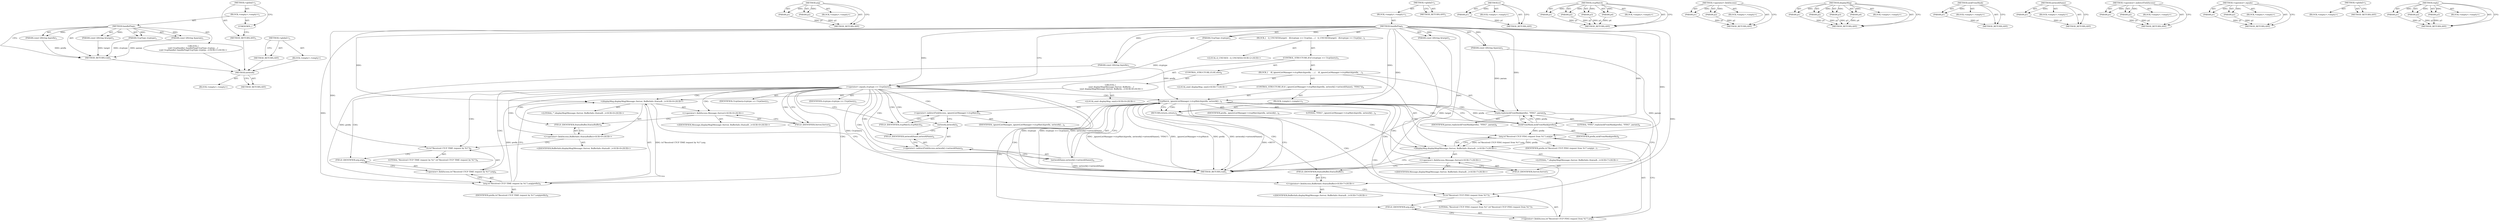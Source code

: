 digraph "&lt;global&gt;" {
vulnerable_122 [label=<(METHOD,network)>];
vulnerable_123 [label=<(BLOCK,&lt;empty&gt;,&lt;empty&gt;)>];
vulnerable_124 [label=<(METHOD_RETURN,ANY)>];
vulnerable_147 [label=<(METHOD,arg)>];
vulnerable_148 [label=<(PARAM,p1)>];
vulnerable_149 [label=<(PARAM,p2)>];
vulnerable_150 [label=<(BLOCK,&lt;empty&gt;,&lt;empty&gt;)>];
vulnerable_151 [label=<(METHOD_RETURN,ANY)>];
vulnerable_6 [label=<(METHOD,&lt;global&gt;)<SUB>1</SUB>>];
vulnerable_7 [label=<(BLOCK,&lt;empty&gt;,&lt;empty&gt;)<SUB>1</SUB>>];
vulnerable_8 [label=<(METHOD,handlePing)<SUB>1</SUB>>];
vulnerable_9 [label=<(PARAM,CtcpType ctcptype)<SUB>1</SUB>>];
vulnerable_10 [label=<(PARAM,const QString &amp;prefix)<SUB>1</SUB>>];
vulnerable_11 [label=<(PARAM,const QString &amp;target)<SUB>1</SUB>>];
vulnerable_12 [label=<(PARAM,const QString &amp;param)<SUB>1</SUB>>];
vulnerable_13 [label=<(BLOCK,{
   Q_UNUSED(target)
   if(ctcptype == CtcpQue...,{
   Q_UNUSED(target)
   if(ctcptype == CtcpQue...)<SUB>1</SUB>>];
vulnerable_14 [label="<(LOCAL,Q_UNUSED : Q_UNUSED)<SUB>2</SUB>>"];
vulnerable_15 [label=<(CONTROL_STRUCTURE,IF,if (ctcptype == CtcpQuery))<SUB>3</SUB>>];
vulnerable_16 [label=<(&lt;operator&gt;.equals,ctcptype == CtcpQuery)<SUB>3</SUB>>];
vulnerable_17 [label=<(IDENTIFIER,ctcptype,ctcptype == CtcpQuery)<SUB>3</SUB>>];
vulnerable_18 [label=<(IDENTIFIER,CtcpQuery,ctcptype == CtcpQuery)<SUB>3</SUB>>];
vulnerable_19 [label=<(BLOCK,{
    if(_ignoreListManager-&gt;ctcpMatch(prefix, ...,{
    if(_ignoreListManager-&gt;ctcpMatch(prefix, ...)<SUB>3</SUB>>];
vulnerable_20 [label=<(CONTROL_STRUCTURE,IF,if (_ignoreListManager-&gt;ctcpMatch(prefix, network()-&gt;networkName(), &quot;PING&quot;)))<SUB>4</SUB>>];
vulnerable_21 [label=<(ctcpMatch,_ignoreListManager-&gt;ctcpMatch(prefix, network()...)<SUB>4</SUB>>];
vulnerable_22 [label=<(&lt;operator&gt;.indirectFieldAccess,_ignoreListManager-&gt;ctcpMatch)<SUB>4</SUB>>];
vulnerable_23 [label=<(IDENTIFIER,_ignoreListManager,_ignoreListManager-&gt;ctcpMatch(prefix, network()...)<SUB>4</SUB>>];
vulnerable_24 [label=<(FIELD_IDENTIFIER,ctcpMatch,ctcpMatch)<SUB>4</SUB>>];
vulnerable_25 [label=<(IDENTIFIER,prefix,_ignoreListManager-&gt;ctcpMatch(prefix, network()...)<SUB>4</SUB>>];
vulnerable_26 [label=<(networkName,network()-&gt;networkName())<SUB>4</SUB>>];
vulnerable_27 [label=<(&lt;operator&gt;.indirectFieldAccess,network()-&gt;networkName)<SUB>4</SUB>>];
vulnerable_28 [label=<(network,network())<SUB>4</SUB>>];
vulnerable_29 [label=<(FIELD_IDENTIFIER,networkName,networkName)<SUB>4</SUB>>];
vulnerable_30 [label=<(LITERAL,&quot;PING&quot;,_ignoreListManager-&gt;ctcpMatch(prefix, network()...)<SUB>4</SUB>>];
vulnerable_31 [label=<(BLOCK,&lt;empty&gt;,&lt;empty&gt;)<SUB>5</SUB>>];
vulnerable_32 [label=<(RETURN,return;,return;)<SUB>5</SUB>>];
vulnerable_33 [label=<(reply,reply(nickFromMask(prefix), &quot;PING&quot;, param))<SUB>6</SUB>>];
vulnerable_34 [label=<(nickFromMask,nickFromMask(prefix))<SUB>6</SUB>>];
vulnerable_35 [label=<(IDENTIFIER,prefix,nickFromMask(prefix))<SUB>6</SUB>>];
vulnerable_36 [label=<(LITERAL,&quot;PING&quot;,reply(nickFromMask(prefix), &quot;PING&quot;, param))<SUB>6</SUB>>];
vulnerable_37 [label=<(IDENTIFIER,param,reply(nickFromMask(prefix), &quot;PING&quot;, param))<SUB>6</SUB>>];
vulnerable_38 [label="<(LOCAL,emit displayMsg: emit)<SUB>7</SUB>>"];
vulnerable_39 [label="<(displayMsg,displayMsg(Message::Server, BufferInfo::StatusB...)<SUB>7</SUB>>"];
vulnerable_40 [label="<(&lt;operator&gt;.fieldAccess,Message::Server)<SUB>7</SUB>>"];
vulnerable_41 [label="<(IDENTIFIER,Message,displayMsg(Message::Server, BufferInfo::StatusB...)<SUB>7</SUB>>"];
vulnerable_42 [label=<(FIELD_IDENTIFIER,Server,Server)<SUB>7</SUB>>];
vulnerable_43 [label="<(&lt;operator&gt;.fieldAccess,BufferInfo::StatusBuffer)<SUB>7</SUB>>"];
vulnerable_44 [label="<(IDENTIFIER,BufferInfo,displayMsg(Message::Server, BufferInfo::StatusB...)<SUB>7</SUB>>"];
vulnerable_45 [label=<(FIELD_IDENTIFIER,StatusBuffer,StatusBuffer)<SUB>7</SUB>>];
vulnerable_46 [label="<(LITERAL,&quot;&quot;,displayMsg(Message::Server, BufferInfo::StatusB...)<SUB>7</SUB>>"];
vulnerable_47 [label=<(arg,tr(&quot;Received CTCP PING request from %1&quot;).arg(pr...)<SUB>7</SUB>>];
vulnerable_48 [label=<(&lt;operator&gt;.fieldAccess,tr(&quot;Received CTCP PING request from %1&quot;).arg)<SUB>7</SUB>>];
vulnerable_49 [label=<(tr,tr(&quot;Received CTCP PING request from %1&quot;))<SUB>7</SUB>>];
vulnerable_50 [label=<(LITERAL,&quot;Received CTCP PING request from %1&quot;,tr(&quot;Received CTCP PING request from %1&quot;))<SUB>7</SUB>>];
vulnerable_51 [label=<(FIELD_IDENTIFIER,arg,arg)<SUB>7</SUB>>];
vulnerable_52 [label=<(IDENTIFIER,prefix,tr(&quot;Received CTCP PING request from %1&quot;).arg(pr...)<SUB>7</SUB>>];
vulnerable_53 [label=<(CONTROL_STRUCTURE,ELSE,else)<SUB>8</SUB>>];
vulnerable_54 [label="<(BLOCK,{
    emit displayMsg(Message::Server, BufferIn...,{
    emit displayMsg(Message::Server, BufferIn...)<SUB>8</SUB>>"];
vulnerable_55 [label="<(LOCAL,emit displayMsg: emit)<SUB>9</SUB>>"];
vulnerable_56 [label="<(displayMsg,displayMsg(Message::Server, BufferInfo::StatusB...)<SUB>9</SUB>>"];
vulnerable_57 [label="<(&lt;operator&gt;.fieldAccess,Message::Server)<SUB>9</SUB>>"];
vulnerable_58 [label="<(IDENTIFIER,Message,displayMsg(Message::Server, BufferInfo::StatusB...)<SUB>9</SUB>>"];
vulnerable_59 [label=<(FIELD_IDENTIFIER,Server,Server)<SUB>9</SUB>>];
vulnerable_60 [label="<(&lt;operator&gt;.fieldAccess,BufferInfo::StatusBuffer)<SUB>9</SUB>>"];
vulnerable_61 [label="<(IDENTIFIER,BufferInfo,displayMsg(Message::Server, BufferInfo::StatusB...)<SUB>9</SUB>>"];
vulnerable_62 [label=<(FIELD_IDENTIFIER,StatusBuffer,StatusBuffer)<SUB>9</SUB>>];
vulnerable_63 [label="<(LITERAL,&quot;&quot;,displayMsg(Message::Server, BufferInfo::StatusB...)<SUB>9</SUB>>"];
vulnerable_64 [label=<(arg,tr(&quot;Received CTCP TIME request by %1&quot;).arg(prefix))<SUB>9</SUB>>];
vulnerable_65 [label=<(&lt;operator&gt;.fieldAccess,tr(&quot;Received CTCP TIME request by %1&quot;).arg)<SUB>9</SUB>>];
vulnerable_66 [label=<(tr,tr(&quot;Received CTCP TIME request by %1&quot;))<SUB>9</SUB>>];
vulnerable_67 [label=<(LITERAL,&quot;Received CTCP TIME request by %1&quot;,tr(&quot;Received CTCP TIME request by %1&quot;))<SUB>9</SUB>>];
vulnerable_68 [label=<(FIELD_IDENTIFIER,arg,arg)<SUB>9</SUB>>];
vulnerable_69 [label=<(IDENTIFIER,prefix,tr(&quot;Received CTCP TIME request by %1&quot;).arg(prefix))<SUB>9</SUB>>];
vulnerable_70 [label=<(METHOD_RETURN,void)<SUB>1</SUB>>];
vulnerable_72 [label=<(METHOD_RETURN,ANY)<SUB>1</SUB>>];
vulnerable_152 [label=<(METHOD,tr)>];
vulnerable_153 [label=<(PARAM,p1)>];
vulnerable_154 [label=<(BLOCK,&lt;empty&gt;,&lt;empty&gt;)>];
vulnerable_155 [label=<(METHOD_RETURN,ANY)>];
vulnerable_106 [label=<(METHOD,ctcpMatch)>];
vulnerable_107 [label=<(PARAM,p1)>];
vulnerable_108 [label=<(PARAM,p2)>];
vulnerable_109 [label=<(PARAM,p3)>];
vulnerable_110 [label=<(PARAM,p4)>];
vulnerable_111 [label=<(BLOCK,&lt;empty&gt;,&lt;empty&gt;)>];
vulnerable_112 [label=<(METHOD_RETURN,ANY)>];
vulnerable_142 [label=<(METHOD,&lt;operator&gt;.fieldAccess)>];
vulnerable_143 [label=<(PARAM,p1)>];
vulnerable_144 [label=<(PARAM,p2)>];
vulnerable_145 [label=<(BLOCK,&lt;empty&gt;,&lt;empty&gt;)>];
vulnerable_146 [label=<(METHOD_RETURN,ANY)>];
vulnerable_135 [label=<(METHOD,displayMsg)>];
vulnerable_136 [label=<(PARAM,p1)>];
vulnerable_137 [label=<(PARAM,p2)>];
vulnerable_138 [label=<(PARAM,p3)>];
vulnerable_139 [label=<(PARAM,p4)>];
vulnerable_140 [label=<(BLOCK,&lt;empty&gt;,&lt;empty&gt;)>];
vulnerable_141 [label=<(METHOD_RETURN,ANY)>];
vulnerable_131 [label=<(METHOD,nickFromMask)>];
vulnerable_132 [label=<(PARAM,p1)>];
vulnerable_133 [label=<(BLOCK,&lt;empty&gt;,&lt;empty&gt;)>];
vulnerable_134 [label=<(METHOD_RETURN,ANY)>];
vulnerable_118 [label=<(METHOD,networkName)>];
vulnerable_119 [label=<(PARAM,p1)>];
vulnerable_120 [label=<(BLOCK,&lt;empty&gt;,&lt;empty&gt;)>];
vulnerable_121 [label=<(METHOD_RETURN,ANY)>];
vulnerable_113 [label=<(METHOD,&lt;operator&gt;.indirectFieldAccess)>];
vulnerable_114 [label=<(PARAM,p1)>];
vulnerable_115 [label=<(PARAM,p2)>];
vulnerable_116 [label=<(BLOCK,&lt;empty&gt;,&lt;empty&gt;)>];
vulnerable_117 [label=<(METHOD_RETURN,ANY)>];
vulnerable_101 [label=<(METHOD,&lt;operator&gt;.equals)>];
vulnerable_102 [label=<(PARAM,p1)>];
vulnerable_103 [label=<(PARAM,p2)>];
vulnerable_104 [label=<(BLOCK,&lt;empty&gt;,&lt;empty&gt;)>];
vulnerable_105 [label=<(METHOD_RETURN,ANY)>];
vulnerable_95 [label=<(METHOD,&lt;global&gt;)<SUB>1</SUB>>];
vulnerable_96 [label=<(BLOCK,&lt;empty&gt;,&lt;empty&gt;)>];
vulnerable_97 [label=<(METHOD_RETURN,ANY)>];
vulnerable_125 [label=<(METHOD,reply)>];
vulnerable_126 [label=<(PARAM,p1)>];
vulnerable_127 [label=<(PARAM,p2)>];
vulnerable_128 [label=<(PARAM,p3)>];
vulnerable_129 [label=<(BLOCK,&lt;empty&gt;,&lt;empty&gt;)>];
vulnerable_130 [label=<(METHOD_RETURN,ANY)>];
fixed_6 [label=<(METHOD,&lt;global&gt;)<SUB>1</SUB>>];
fixed_7 [label=<(BLOCK,&lt;empty&gt;,&lt;empty&gt;)<SUB>1</SUB>>];
fixed_8 [label=<(METHOD,handlePing)<SUB>1</SUB>>];
fixed_9 [label=<(PARAM,CtcpType ctcptype)<SUB>1</SUB>>];
fixed_10 [label=<(PARAM,const QString &amp;prefix)<SUB>1</SUB>>];
fixed_11 [label=<(PARAM,const QString &amp;target)<SUB>1</SUB>>];
fixed_12 [label=<(PARAM,const QString &amp;param)<SUB>1</SUB>>];
fixed_13 [label="<(BLOCK,{
void CtcpHandler::handlePing(CtcpType ctcptyp...,{
void CtcpHandler::handlePing(CtcpType ctcptyp...)<SUB>1</SUB>>"];
fixed_14 [label=<(METHOD_RETURN,void)<SUB>1</SUB>>];
fixed_16 [label=<(UNKNOWN,,)>];
fixed_17 [label=<(METHOD_RETURN,ANY)<SUB>1</SUB>>];
fixed_28 [label=<(METHOD,&lt;global&gt;)<SUB>1</SUB>>];
fixed_29 [label=<(BLOCK,&lt;empty&gt;,&lt;empty&gt;)>];
fixed_30 [label=<(METHOD_RETURN,ANY)>];
vulnerable_122 -> vulnerable_123  [key=0, label="AST: "];
vulnerable_122 -> vulnerable_124  [key=0, label="AST: "];
vulnerable_122 -> vulnerable_124  [key=1, label="CFG: "];
vulnerable_147 -> vulnerable_148  [key=0, label="AST: "];
vulnerable_147 -> vulnerable_148  [key=1, label="DDG: "];
vulnerable_147 -> vulnerable_150  [key=0, label="AST: "];
vulnerable_147 -> vulnerable_149  [key=0, label="AST: "];
vulnerable_147 -> vulnerable_149  [key=1, label="DDG: "];
vulnerable_147 -> vulnerable_151  [key=0, label="AST: "];
vulnerable_147 -> vulnerable_151  [key=1, label="CFG: "];
vulnerable_148 -> vulnerable_151  [key=0, label="DDG: p1"];
vulnerable_149 -> vulnerable_151  [key=0, label="DDG: p2"];
vulnerable_6 -> vulnerable_7  [key=0, label="AST: "];
vulnerable_6 -> vulnerable_72  [key=0, label="AST: "];
vulnerable_6 -> vulnerable_72  [key=1, label="CFG: "];
vulnerable_7 -> vulnerable_8  [key=0, label="AST: "];
vulnerable_8 -> vulnerable_9  [key=0, label="AST: "];
vulnerable_8 -> vulnerable_9  [key=1, label="DDG: "];
vulnerable_8 -> vulnerable_10  [key=0, label="AST: "];
vulnerable_8 -> vulnerable_10  [key=1, label="DDG: "];
vulnerable_8 -> vulnerable_11  [key=0, label="AST: "];
vulnerable_8 -> vulnerable_11  [key=1, label="DDG: "];
vulnerable_8 -> vulnerable_12  [key=0, label="AST: "];
vulnerable_8 -> vulnerable_12  [key=1, label="DDG: "];
vulnerable_8 -> vulnerable_13  [key=0, label="AST: "];
vulnerable_8 -> vulnerable_70  [key=0, label="AST: "];
vulnerable_8 -> vulnerable_16  [key=0, label="CFG: "];
vulnerable_8 -> vulnerable_16  [key=1, label="DDG: "];
vulnerable_8 -> vulnerable_33  [key=0, label="DDG: "];
vulnerable_8 -> vulnerable_39  [key=0, label="DDG: "];
vulnerable_8 -> vulnerable_21  [key=0, label="DDG: "];
vulnerable_8 -> vulnerable_32  [key=0, label="DDG: "];
vulnerable_8 -> vulnerable_34  [key=0, label="DDG: "];
vulnerable_8 -> vulnerable_47  [key=0, label="DDG: "];
vulnerable_8 -> vulnerable_56  [key=0, label="DDG: "];
vulnerable_8 -> vulnerable_64  [key=0, label="DDG: "];
vulnerable_8 -> vulnerable_49  [key=0, label="DDG: "];
vulnerable_8 -> vulnerable_66  [key=0, label="DDG: "];
vulnerable_9 -> vulnerable_16  [key=0, label="DDG: ctcptype"];
vulnerable_10 -> vulnerable_21  [key=0, label="DDG: prefix"];
vulnerable_10 -> vulnerable_64  [key=0, label="DDG: prefix"];
vulnerable_11 -> vulnerable_70  [key=0, label="DDG: target"];
vulnerable_12 -> vulnerable_70  [key=0, label="DDG: param"];
vulnerable_12 -> vulnerable_33  [key=0, label="DDG: param"];
vulnerable_13 -> vulnerable_14  [key=0, label="AST: "];
vulnerable_13 -> vulnerable_15  [key=0, label="AST: "];
vulnerable_15 -> vulnerable_16  [key=0, label="AST: "];
vulnerable_15 -> vulnerable_19  [key=0, label="AST: "];
vulnerable_15 -> vulnerable_53  [key=0, label="AST: "];
vulnerable_16 -> vulnerable_17  [key=0, label="AST: "];
vulnerable_16 -> vulnerable_18  [key=0, label="AST: "];
vulnerable_16 -> vulnerable_24  [key=0, label="CFG: "];
vulnerable_16 -> vulnerable_24  [key=1, label="CDG: "];
vulnerable_16 -> vulnerable_59  [key=0, label="CFG: "];
vulnerable_16 -> vulnerable_59  [key=1, label="CDG: "];
vulnerable_16 -> vulnerable_70  [key=0, label="DDG: ctcptype"];
vulnerable_16 -> vulnerable_70  [key=1, label="DDG: ctcptype == CtcpQuery"];
vulnerable_16 -> vulnerable_70  [key=2, label="DDG: CtcpQuery"];
vulnerable_16 -> vulnerable_21  [key=0, label="CDG: "];
vulnerable_16 -> vulnerable_68  [key=0, label="CDG: "];
vulnerable_16 -> vulnerable_60  [key=0, label="CDG: "];
vulnerable_16 -> vulnerable_26  [key=0, label="CDG: "];
vulnerable_16 -> vulnerable_64  [key=0, label="CDG: "];
vulnerable_16 -> vulnerable_57  [key=0, label="CDG: "];
vulnerable_16 -> vulnerable_28  [key=0, label="CDG: "];
vulnerable_16 -> vulnerable_66  [key=0, label="CDG: "];
vulnerable_16 -> vulnerable_56  [key=0, label="CDG: "];
vulnerable_16 -> vulnerable_22  [key=0, label="CDG: "];
vulnerable_16 -> vulnerable_27  [key=0, label="CDG: "];
vulnerable_16 -> vulnerable_29  [key=0, label="CDG: "];
vulnerable_16 -> vulnerable_65  [key=0, label="CDG: "];
vulnerable_16 -> vulnerable_62  [key=0, label="CDG: "];
vulnerable_19 -> vulnerable_20  [key=0, label="AST: "];
vulnerable_19 -> vulnerable_33  [key=0, label="AST: "];
vulnerable_19 -> vulnerable_38  [key=0, label="AST: "];
vulnerable_19 -> vulnerable_39  [key=0, label="AST: "];
vulnerable_20 -> vulnerable_21  [key=0, label="AST: "];
vulnerable_20 -> vulnerable_31  [key=0, label="AST: "];
vulnerable_21 -> vulnerable_22  [key=0, label="AST: "];
vulnerable_21 -> vulnerable_25  [key=0, label="AST: "];
vulnerable_21 -> vulnerable_26  [key=0, label="AST: "];
vulnerable_21 -> vulnerable_30  [key=0, label="AST: "];
vulnerable_21 -> vulnerable_32  [key=0, label="CFG: "];
vulnerable_21 -> vulnerable_32  [key=1, label="CDG: "];
vulnerable_21 -> vulnerable_34  [key=0, label="CFG: "];
vulnerable_21 -> vulnerable_34  [key=1, label="DDG: prefix"];
vulnerable_21 -> vulnerable_34  [key=2, label="CDG: "];
vulnerable_21 -> vulnerable_70  [key=0, label="DDG: _ignoreListManager-&gt;ctcpMatch"];
vulnerable_21 -> vulnerable_70  [key=1, label="DDG: prefix"];
vulnerable_21 -> vulnerable_70  [key=2, label="DDG: network()-&gt;networkName()"];
vulnerable_21 -> vulnerable_70  [key=3, label="DDG: _ignoreListManager-&gt;ctcpMatch(prefix, network()-&gt;networkName(), &quot;PING&quot;)"];
vulnerable_21 -> vulnerable_47  [key=0, label="CDG: "];
vulnerable_21 -> vulnerable_48  [key=0, label="CDG: "];
vulnerable_21 -> vulnerable_49  [key=0, label="CDG: "];
vulnerable_21 -> vulnerable_33  [key=0, label="CDG: "];
vulnerable_21 -> vulnerable_42  [key=0, label="CDG: "];
vulnerable_21 -> vulnerable_51  [key=0, label="CDG: "];
vulnerable_21 -> vulnerable_45  [key=0, label="CDG: "];
vulnerable_21 -> vulnerable_40  [key=0, label="CDG: "];
vulnerable_21 -> vulnerable_39  [key=0, label="CDG: "];
vulnerable_21 -> vulnerable_43  [key=0, label="CDG: "];
vulnerable_22 -> vulnerable_23  [key=0, label="AST: "];
vulnerable_22 -> vulnerable_24  [key=0, label="AST: "];
vulnerable_22 -> vulnerable_28  [key=0, label="CFG: "];
vulnerable_24 -> vulnerable_22  [key=0, label="CFG: "];
vulnerable_26 -> vulnerable_27  [key=0, label="AST: "];
vulnerable_26 -> vulnerable_21  [key=0, label="CFG: "];
vulnerable_26 -> vulnerable_21  [key=1, label="DDG: network()-&gt;networkName"];
vulnerable_26 -> vulnerable_70  [key=0, label="DDG: network()-&gt;networkName"];
vulnerable_27 -> vulnerable_28  [key=0, label="AST: "];
vulnerable_27 -> vulnerable_29  [key=0, label="AST: "];
vulnerable_27 -> vulnerable_26  [key=0, label="CFG: "];
vulnerable_28 -> vulnerable_29  [key=0, label="CFG: "];
vulnerable_29 -> vulnerable_27  [key=0, label="CFG: "];
vulnerable_31 -> vulnerable_32  [key=0, label="AST: "];
vulnerable_32 -> vulnerable_70  [key=0, label="CFG: "];
vulnerable_32 -> vulnerable_70  [key=1, label="DDG: &lt;RET&gt;"];
vulnerable_33 -> vulnerable_34  [key=0, label="AST: "];
vulnerable_33 -> vulnerable_36  [key=0, label="AST: "];
vulnerable_33 -> vulnerable_37  [key=0, label="AST: "];
vulnerable_33 -> vulnerable_42  [key=0, label="CFG: "];
vulnerable_34 -> vulnerable_35  [key=0, label="AST: "];
vulnerable_34 -> vulnerable_33  [key=0, label="CFG: "];
vulnerable_34 -> vulnerable_33  [key=1, label="DDG: prefix"];
vulnerable_34 -> vulnerable_47  [key=0, label="DDG: prefix"];
vulnerable_39 -> vulnerable_40  [key=0, label="AST: "];
vulnerable_39 -> vulnerable_43  [key=0, label="AST: "];
vulnerable_39 -> vulnerable_46  [key=0, label="AST: "];
vulnerable_39 -> vulnerable_47  [key=0, label="AST: "];
vulnerable_39 -> vulnerable_70  [key=0, label="CFG: "];
vulnerable_40 -> vulnerable_41  [key=0, label="AST: "];
vulnerable_40 -> vulnerable_42  [key=0, label="AST: "];
vulnerable_40 -> vulnerable_45  [key=0, label="CFG: "];
vulnerable_42 -> vulnerable_40  [key=0, label="CFG: "];
vulnerable_43 -> vulnerable_44  [key=0, label="AST: "];
vulnerable_43 -> vulnerable_45  [key=0, label="AST: "];
vulnerable_43 -> vulnerable_49  [key=0, label="CFG: "];
vulnerable_45 -> vulnerable_43  [key=0, label="CFG: "];
vulnerable_47 -> vulnerable_48  [key=0, label="AST: "];
vulnerable_47 -> vulnerable_52  [key=0, label="AST: "];
vulnerable_47 -> vulnerable_39  [key=0, label="CFG: "];
vulnerable_47 -> vulnerable_39  [key=1, label="DDG: tr(&quot;Received CTCP PING request from %1&quot;).arg"];
vulnerable_47 -> vulnerable_39  [key=2, label="DDG: prefix"];
vulnerable_48 -> vulnerable_49  [key=0, label="AST: "];
vulnerable_48 -> vulnerable_51  [key=0, label="AST: "];
vulnerable_48 -> vulnerable_47  [key=0, label="CFG: "];
vulnerable_49 -> vulnerable_50  [key=0, label="AST: "];
vulnerable_49 -> vulnerable_51  [key=0, label="CFG: "];
vulnerable_51 -> vulnerable_48  [key=0, label="CFG: "];
vulnerable_53 -> vulnerable_54  [key=0, label="AST: "];
vulnerable_54 -> vulnerable_55  [key=0, label="AST: "];
vulnerable_54 -> vulnerable_56  [key=0, label="AST: "];
vulnerable_56 -> vulnerable_57  [key=0, label="AST: "];
vulnerable_56 -> vulnerable_60  [key=0, label="AST: "];
vulnerable_56 -> vulnerable_63  [key=0, label="AST: "];
vulnerable_56 -> vulnerable_64  [key=0, label="AST: "];
vulnerable_56 -> vulnerable_70  [key=0, label="CFG: "];
vulnerable_57 -> vulnerable_58  [key=0, label="AST: "];
vulnerable_57 -> vulnerable_59  [key=0, label="AST: "];
vulnerable_57 -> vulnerable_62  [key=0, label="CFG: "];
vulnerable_59 -> vulnerable_57  [key=0, label="CFG: "];
vulnerable_60 -> vulnerable_61  [key=0, label="AST: "];
vulnerable_60 -> vulnerable_62  [key=0, label="AST: "];
vulnerable_60 -> vulnerable_66  [key=0, label="CFG: "];
vulnerable_62 -> vulnerable_60  [key=0, label="CFG: "];
vulnerable_64 -> vulnerable_65  [key=0, label="AST: "];
vulnerable_64 -> vulnerable_69  [key=0, label="AST: "];
vulnerable_64 -> vulnerable_56  [key=0, label="CFG: "];
vulnerable_64 -> vulnerable_56  [key=1, label="DDG: tr(&quot;Received CTCP TIME request by %1&quot;).arg"];
vulnerable_64 -> vulnerable_56  [key=2, label="DDG: prefix"];
vulnerable_65 -> vulnerable_66  [key=0, label="AST: "];
vulnerable_65 -> vulnerable_68  [key=0, label="AST: "];
vulnerable_65 -> vulnerable_64  [key=0, label="CFG: "];
vulnerable_66 -> vulnerable_67  [key=0, label="AST: "];
vulnerable_66 -> vulnerable_68  [key=0, label="CFG: "];
vulnerable_68 -> vulnerable_65  [key=0, label="CFG: "];
vulnerable_152 -> vulnerable_153  [key=0, label="AST: "];
vulnerable_152 -> vulnerable_153  [key=1, label="DDG: "];
vulnerable_152 -> vulnerable_154  [key=0, label="AST: "];
vulnerable_152 -> vulnerable_155  [key=0, label="AST: "];
vulnerable_152 -> vulnerable_155  [key=1, label="CFG: "];
vulnerable_153 -> vulnerable_155  [key=0, label="DDG: p1"];
vulnerable_106 -> vulnerable_107  [key=0, label="AST: "];
vulnerable_106 -> vulnerable_107  [key=1, label="DDG: "];
vulnerable_106 -> vulnerable_111  [key=0, label="AST: "];
vulnerable_106 -> vulnerable_108  [key=0, label="AST: "];
vulnerable_106 -> vulnerable_108  [key=1, label="DDG: "];
vulnerable_106 -> vulnerable_112  [key=0, label="AST: "];
vulnerable_106 -> vulnerable_112  [key=1, label="CFG: "];
vulnerable_106 -> vulnerable_109  [key=0, label="AST: "];
vulnerable_106 -> vulnerable_109  [key=1, label="DDG: "];
vulnerable_106 -> vulnerable_110  [key=0, label="AST: "];
vulnerable_106 -> vulnerable_110  [key=1, label="DDG: "];
vulnerable_107 -> vulnerable_112  [key=0, label="DDG: p1"];
vulnerable_108 -> vulnerable_112  [key=0, label="DDG: p2"];
vulnerable_109 -> vulnerable_112  [key=0, label="DDG: p3"];
vulnerable_110 -> vulnerable_112  [key=0, label="DDG: p4"];
vulnerable_142 -> vulnerable_143  [key=0, label="AST: "];
vulnerable_142 -> vulnerable_143  [key=1, label="DDG: "];
vulnerable_142 -> vulnerable_145  [key=0, label="AST: "];
vulnerable_142 -> vulnerable_144  [key=0, label="AST: "];
vulnerable_142 -> vulnerable_144  [key=1, label="DDG: "];
vulnerable_142 -> vulnerable_146  [key=0, label="AST: "];
vulnerable_142 -> vulnerable_146  [key=1, label="CFG: "];
vulnerable_143 -> vulnerable_146  [key=0, label="DDG: p1"];
vulnerable_144 -> vulnerable_146  [key=0, label="DDG: p2"];
vulnerable_135 -> vulnerable_136  [key=0, label="AST: "];
vulnerable_135 -> vulnerable_136  [key=1, label="DDG: "];
vulnerable_135 -> vulnerable_140  [key=0, label="AST: "];
vulnerable_135 -> vulnerable_137  [key=0, label="AST: "];
vulnerable_135 -> vulnerable_137  [key=1, label="DDG: "];
vulnerable_135 -> vulnerable_141  [key=0, label="AST: "];
vulnerable_135 -> vulnerable_141  [key=1, label="CFG: "];
vulnerable_135 -> vulnerable_138  [key=0, label="AST: "];
vulnerable_135 -> vulnerable_138  [key=1, label="DDG: "];
vulnerable_135 -> vulnerable_139  [key=0, label="AST: "];
vulnerable_135 -> vulnerable_139  [key=1, label="DDG: "];
vulnerable_136 -> vulnerable_141  [key=0, label="DDG: p1"];
vulnerable_137 -> vulnerable_141  [key=0, label="DDG: p2"];
vulnerable_138 -> vulnerable_141  [key=0, label="DDG: p3"];
vulnerable_139 -> vulnerable_141  [key=0, label="DDG: p4"];
vulnerable_131 -> vulnerable_132  [key=0, label="AST: "];
vulnerable_131 -> vulnerable_132  [key=1, label="DDG: "];
vulnerable_131 -> vulnerable_133  [key=0, label="AST: "];
vulnerable_131 -> vulnerable_134  [key=0, label="AST: "];
vulnerable_131 -> vulnerable_134  [key=1, label="CFG: "];
vulnerable_132 -> vulnerable_134  [key=0, label="DDG: p1"];
vulnerable_118 -> vulnerable_119  [key=0, label="AST: "];
vulnerable_118 -> vulnerable_119  [key=1, label="DDG: "];
vulnerable_118 -> vulnerable_120  [key=0, label="AST: "];
vulnerable_118 -> vulnerable_121  [key=0, label="AST: "];
vulnerable_118 -> vulnerable_121  [key=1, label="CFG: "];
vulnerable_119 -> vulnerable_121  [key=0, label="DDG: p1"];
vulnerable_113 -> vulnerable_114  [key=0, label="AST: "];
vulnerable_113 -> vulnerable_114  [key=1, label="DDG: "];
vulnerable_113 -> vulnerable_116  [key=0, label="AST: "];
vulnerable_113 -> vulnerable_115  [key=0, label="AST: "];
vulnerable_113 -> vulnerable_115  [key=1, label="DDG: "];
vulnerable_113 -> vulnerable_117  [key=0, label="AST: "];
vulnerable_113 -> vulnerable_117  [key=1, label="CFG: "];
vulnerable_114 -> vulnerable_117  [key=0, label="DDG: p1"];
vulnerable_115 -> vulnerable_117  [key=0, label="DDG: p2"];
vulnerable_101 -> vulnerable_102  [key=0, label="AST: "];
vulnerable_101 -> vulnerable_102  [key=1, label="DDG: "];
vulnerable_101 -> vulnerable_104  [key=0, label="AST: "];
vulnerable_101 -> vulnerable_103  [key=0, label="AST: "];
vulnerable_101 -> vulnerable_103  [key=1, label="DDG: "];
vulnerable_101 -> vulnerable_105  [key=0, label="AST: "];
vulnerable_101 -> vulnerable_105  [key=1, label="CFG: "];
vulnerable_102 -> vulnerable_105  [key=0, label="DDG: p1"];
vulnerable_103 -> vulnerable_105  [key=0, label="DDG: p2"];
vulnerable_95 -> vulnerable_96  [key=0, label="AST: "];
vulnerable_95 -> vulnerable_97  [key=0, label="AST: "];
vulnerable_95 -> vulnerable_97  [key=1, label="CFG: "];
vulnerable_125 -> vulnerable_126  [key=0, label="AST: "];
vulnerable_125 -> vulnerable_126  [key=1, label="DDG: "];
vulnerable_125 -> vulnerable_129  [key=0, label="AST: "];
vulnerable_125 -> vulnerable_127  [key=0, label="AST: "];
vulnerable_125 -> vulnerable_127  [key=1, label="DDG: "];
vulnerable_125 -> vulnerable_130  [key=0, label="AST: "];
vulnerable_125 -> vulnerable_130  [key=1, label="CFG: "];
vulnerable_125 -> vulnerable_128  [key=0, label="AST: "];
vulnerable_125 -> vulnerable_128  [key=1, label="DDG: "];
vulnerable_126 -> vulnerable_130  [key=0, label="DDG: p1"];
vulnerable_127 -> vulnerable_130  [key=0, label="DDG: p2"];
vulnerable_128 -> vulnerable_130  [key=0, label="DDG: p3"];
fixed_6 -> fixed_7  [key=0, label="AST: "];
fixed_6 -> fixed_17  [key=0, label="AST: "];
fixed_6 -> fixed_16  [key=0, label="CFG: "];
fixed_7 -> fixed_8  [key=0, label="AST: "];
fixed_7 -> fixed_16  [key=0, label="AST: "];
fixed_8 -> fixed_9  [key=0, label="AST: "];
fixed_8 -> fixed_9  [key=1, label="DDG: "];
fixed_8 -> fixed_10  [key=0, label="AST: "];
fixed_8 -> fixed_10  [key=1, label="DDG: "];
fixed_8 -> fixed_11  [key=0, label="AST: "];
fixed_8 -> fixed_11  [key=1, label="DDG: "];
fixed_8 -> fixed_12  [key=0, label="AST: "];
fixed_8 -> fixed_12  [key=1, label="DDG: "];
fixed_8 -> fixed_13  [key=0, label="AST: "];
fixed_8 -> fixed_14  [key=0, label="AST: "];
fixed_8 -> fixed_14  [key=1, label="CFG: "];
fixed_9 -> fixed_14  [key=0, label="DDG: ctcptype"];
fixed_10 -> fixed_14  [key=0, label="DDG: prefix"];
fixed_11 -> fixed_14  [key=0, label="DDG: target"];
fixed_12 -> fixed_14  [key=0, label="DDG: param"];
fixed_13 -> vulnerable_122  [key=0];
fixed_14 -> vulnerable_122  [key=0];
fixed_16 -> fixed_17  [key=0, label="CFG: "];
fixed_17 -> vulnerable_122  [key=0];
fixed_28 -> fixed_29  [key=0, label="AST: "];
fixed_28 -> fixed_30  [key=0, label="AST: "];
fixed_28 -> fixed_30  [key=1, label="CFG: "];
fixed_29 -> vulnerable_122  [key=0];
fixed_30 -> vulnerable_122  [key=0];
}
